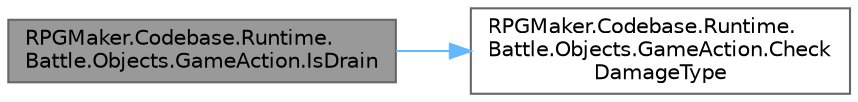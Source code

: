 digraph "RPGMaker.Codebase.Runtime.Battle.Objects.GameAction.IsDrain"
{
 // LATEX_PDF_SIZE
  bgcolor="transparent";
  edge [fontname=Helvetica,fontsize=10,labelfontname=Helvetica,labelfontsize=10];
  node [fontname=Helvetica,fontsize=10,shape=box,height=0.2,width=0.4];
  rankdir="LR";
  Node1 [id="Node000001",label="RPGMaker.Codebase.Runtime.\lBattle.Objects.GameAction.IsDrain",height=0.2,width=0.4,color="gray40", fillcolor="grey60", style="filled", fontcolor="black",tooltip="ダメージの[タイプ]が[HP吸収]か[MP吸収]か"];
  Node1 -> Node2 [id="edge1_Node000001_Node000002",color="steelblue1",style="solid",tooltip=" "];
  Node2 [id="Node000002",label="RPGMaker.Codebase.Runtime.\lBattle.Objects.GameAction.Check\lDamageType",height=0.2,width=0.4,color="grey40", fillcolor="white", style="filled",URL="$db/d00/class_r_p_g_maker_1_1_codebase_1_1_runtime_1_1_battle_1_1_objects_1_1_game_action.html#a05fd856e1990f07c9ff250a841759737",tooltip="_item プロパティのダメージタイプと同じものが、指定したの配列の中にあるか"];
}
